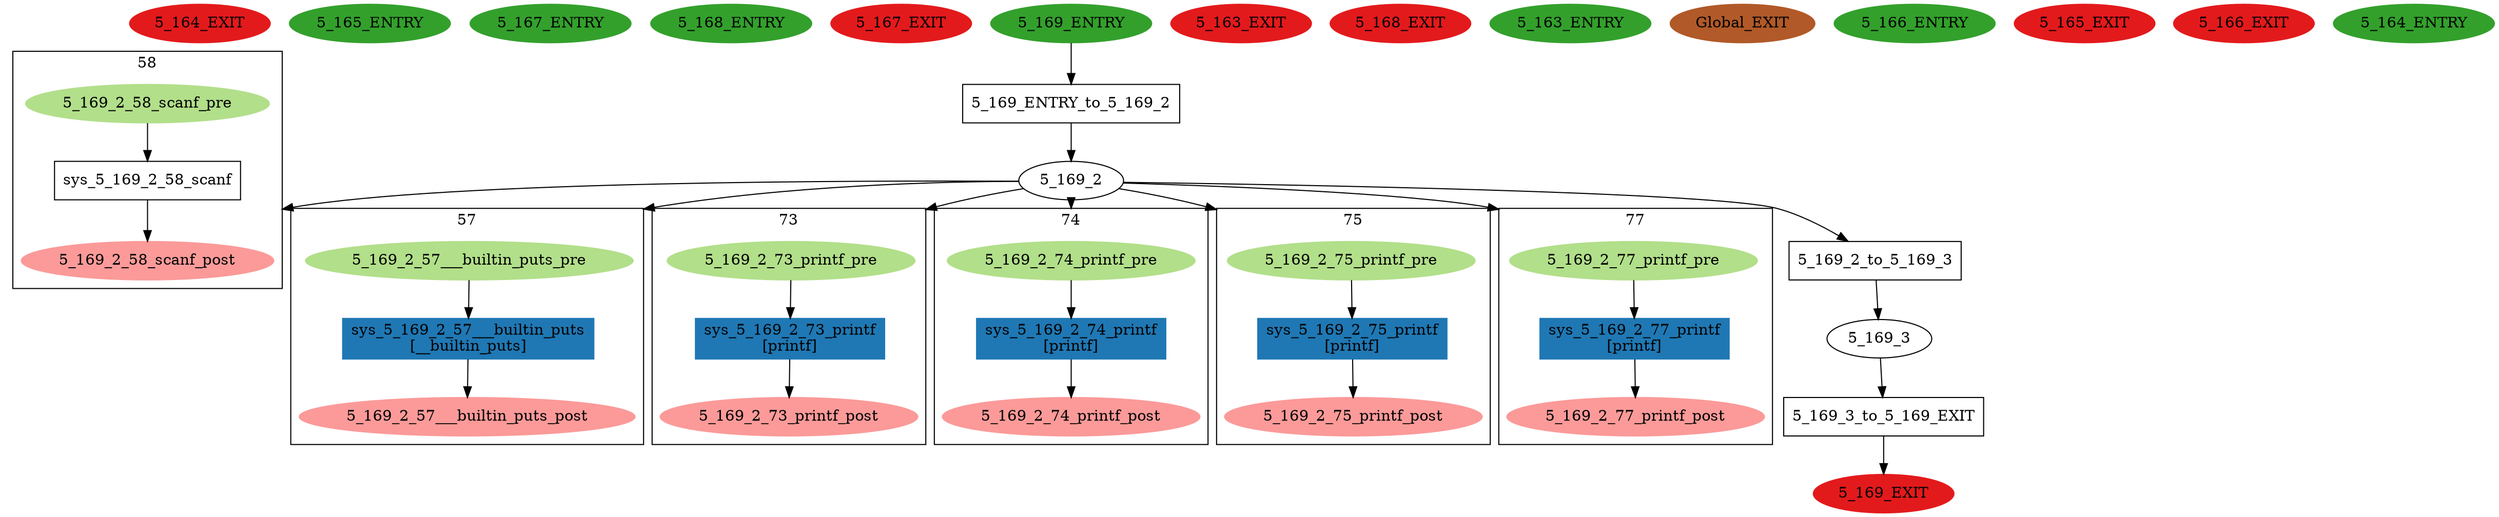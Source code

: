digraph model { 
compound=true; 
node  [style="filled", colorscheme="paired12"];  "5_164_EXIT" [shape=ellipse, color=6, style=filled];
  "5_165_ENTRY" [shape=ellipse, color=4, style=filled];
  "5_167_ENTRY" [shape=ellipse, color=4, style=filled];
  "5_168_ENTRY" [shape=ellipse, color=4, style=filled];
  "5_167_EXIT" [shape=ellipse, color=6, style=filled];
  "5_169_3" [shape=ellipse, style=""];
  "5_163_EXIT" [shape=ellipse, color=6, style=filled];
  "5_169_2" [shape=ellipse, style=""];
subgraph "cluster_5_169_2_57" { 
label="57"  "5_169_2_57___builtin_puts_pre" [shape=ellipse, style=""];
  "5_169_2_57___builtin_puts_post" [shape=ellipse, style=""];
  "sys_5_169_2_57___builtin_puts" [shape=box, style=""];
  "sys_5_169_2_57___builtin_puts" [color=2, style=filled];
  "sys_5_169_2_57___builtin_puts" [label="sys_5_169_2_57___builtin_puts\n[__builtin_puts]"];
  "5_169_2_57___builtin_puts_pre" -> "sys_5_169_2_57___builtin_puts" [label="", arrowhead="normal"];
  "sys_5_169_2_57___builtin_puts" -> "5_169_2_57___builtin_puts_post" [label="", arrowhead="normal"];
}
  "5_169_2" -> "5_169_2_57___builtin_puts_pre" [lhead="cluster_5_169_2_57"];
  "5_169_2_57___builtin_puts_pre" [color=3, style=filled];
  "5_169_2_57___builtin_puts_post" [color=5, style=filled];
subgraph "cluster_5_169_2_58" { 
label="58"  "5_169_2_58_scanf_post" [shape=ellipse, style=""];
  "5_169_2_58_scanf_pre" [shape=ellipse, style=""];
  "sys_5_169_2_58_scanf" [shape=box, style=""];
  "sys_5_169_2_58_scanf" [label="sys_5_169_2_58_scanf\n"];
  "sys_5_169_2_58_scanf" -> "5_169_2_58_scanf_post" [label="", arrowhead="normal"];
  "5_169_2_58_scanf_pre" -> "sys_5_169_2_58_scanf" [label="", arrowhead="normal"];
}
  "5_169_2" -> "5_169_2_58_scanf_post" [lhead="cluster_5_169_2_58"];
  "5_169_2_58_scanf_pre" [color=3, style=filled];
  "5_169_2_58_scanf_post" [color=5, style=filled];
subgraph "cluster_5_169_2_73" { 
label="73"  "5_169_2_73_printf_pre" [shape=ellipse, style=""];
  "5_169_2_73_printf_post" [shape=ellipse, style=""];
  "sys_5_169_2_73_printf" [shape=box, style=""];
  "sys_5_169_2_73_printf" [color=2, style=filled];
  "sys_5_169_2_73_printf" [label="sys_5_169_2_73_printf\n[printf]"];
  "sys_5_169_2_73_printf" -> "5_169_2_73_printf_post" [label="", arrowhead="normal"];
  "5_169_2_73_printf_pre" -> "sys_5_169_2_73_printf" [label="", arrowhead="normal"];
}
  "5_169_2" -> "5_169_2_73_printf_pre" [lhead="cluster_5_169_2_73"];
  "5_169_2_73_printf_pre" [color=3, style=filled];
  "5_169_2_73_printf_post" [color=5, style=filled];
subgraph "cluster_5_169_2_74" { 
label="74"  "5_169_2_74_printf_pre" [shape=ellipse, style=""];
  "5_169_2_74_printf_post" [shape=ellipse, style=""];
  "sys_5_169_2_74_printf" [shape=box, style=""];
  "sys_5_169_2_74_printf" [color=2, style=filled];
  "sys_5_169_2_74_printf" [label="sys_5_169_2_74_printf\n[printf]"];
  "5_169_2_74_printf_pre" -> "sys_5_169_2_74_printf" [label="", arrowhead="normal"];
  "sys_5_169_2_74_printf" -> "5_169_2_74_printf_post" [label="", arrowhead="normal"];
}
  "5_169_2" -> "5_169_2_74_printf_pre" [lhead="cluster_5_169_2_74"];
  "5_169_2_74_printf_pre" [color=3, style=filled];
  "5_169_2_74_printf_post" [color=5, style=filled];
subgraph "cluster_5_169_2_75" { 
label="75"  "5_169_2_75_printf_pre" [shape=ellipse, style=""];
  "5_169_2_75_printf_post" [shape=ellipse, style=""];
  "sys_5_169_2_75_printf" [shape=box, style=""];
  "sys_5_169_2_75_printf" [color=2, style=filled];
  "sys_5_169_2_75_printf" [label="sys_5_169_2_75_printf\n[printf]"];
  "sys_5_169_2_75_printf" -> "5_169_2_75_printf_post" [label="", arrowhead="normal"];
  "5_169_2_75_printf_pre" -> "sys_5_169_2_75_printf" [label="", arrowhead="normal"];
}
  "5_169_2" -> "5_169_2_75_printf_pre" [lhead="cluster_5_169_2_75"];
  "5_169_2_75_printf_pre" [color=3, style=filled];
  "5_169_2_75_printf_post" [color=5, style=filled];
subgraph "cluster_5_169_2_77" { 
label="77"  "5_169_2_77_printf_pre" [shape=ellipse, style=""];
  "5_169_2_77_printf_post" [shape=ellipse, style=""];
  "sys_5_169_2_77_printf" [shape=box, style=""];
  "sys_5_169_2_77_printf" [color=2, style=filled];
  "sys_5_169_2_77_printf" [label="sys_5_169_2_77_printf\n[printf]"];
  "sys_5_169_2_77_printf" -> "5_169_2_77_printf_post" [label="", arrowhead="normal"];
  "5_169_2_77_printf_pre" -> "sys_5_169_2_77_printf" [label="", arrowhead="normal"];
}
  "5_169_2" -> "5_169_2_77_printf_pre" [lhead="cluster_5_169_2_77"];
  "5_169_2_77_printf_pre" [color=3, style=filled];
  "5_169_2_77_printf_post" [color=5, style=filled];
  "5_168_EXIT" [shape=ellipse, color=6, style=filled];
  "5_163_ENTRY" [shape=ellipse, color=4, style=filled];
  "Global_EXIT" [shape=ellipse, color=12, style=filled];
  "5_166_ENTRY" [shape=ellipse, color=4, style=filled];
  "5_169_EXIT" [shape=ellipse, color=6, style=filled];
  "5_165_EXIT" [shape=ellipse, color=6, style=filled];
  "5_166_EXIT" [shape=ellipse, color=6, style=filled];
  "5_164_ENTRY" [shape=ellipse, color=4, style=filled];
  "5_169_ENTRY" [shape=ellipse, color=4, style=filled];
  "5_169_3_to_5_169_EXIT" [shape=box, style=""];
  "5_169_3_to_5_169_EXIT" [label="5_169_3_to_5_169_EXIT\n"];
  "5_169_ENTRY_to_5_169_2" [shape=box, style=""];
  "5_169_ENTRY_to_5_169_2" [label="5_169_ENTRY_to_5_169_2\n"];
  "5_169_2_to_5_169_3" [shape=box, style=""];
  "5_169_2_to_5_169_3" [label="5_169_2_to_5_169_3\n"];
  "5_169_2_to_5_169_3" -> "5_169_3" [label="", arrowhead="normal"];
  "5_169_3" -> "5_169_3_to_5_169_EXIT" [label="", arrowhead="normal"];
  "5_169_2" -> "5_169_2_to_5_169_3" [label="", arrowhead="normal"];
  "5_169_3_to_5_169_EXIT" -> "5_169_EXIT" [label="", arrowhead="normal"];
  "5_169_ENTRY" -> "5_169_ENTRY_to_5_169_2" [label="", arrowhead="normal"];
  "5_169_ENTRY_to_5_169_2" -> "5_169_2" [label="", arrowhead="normal"];
}

